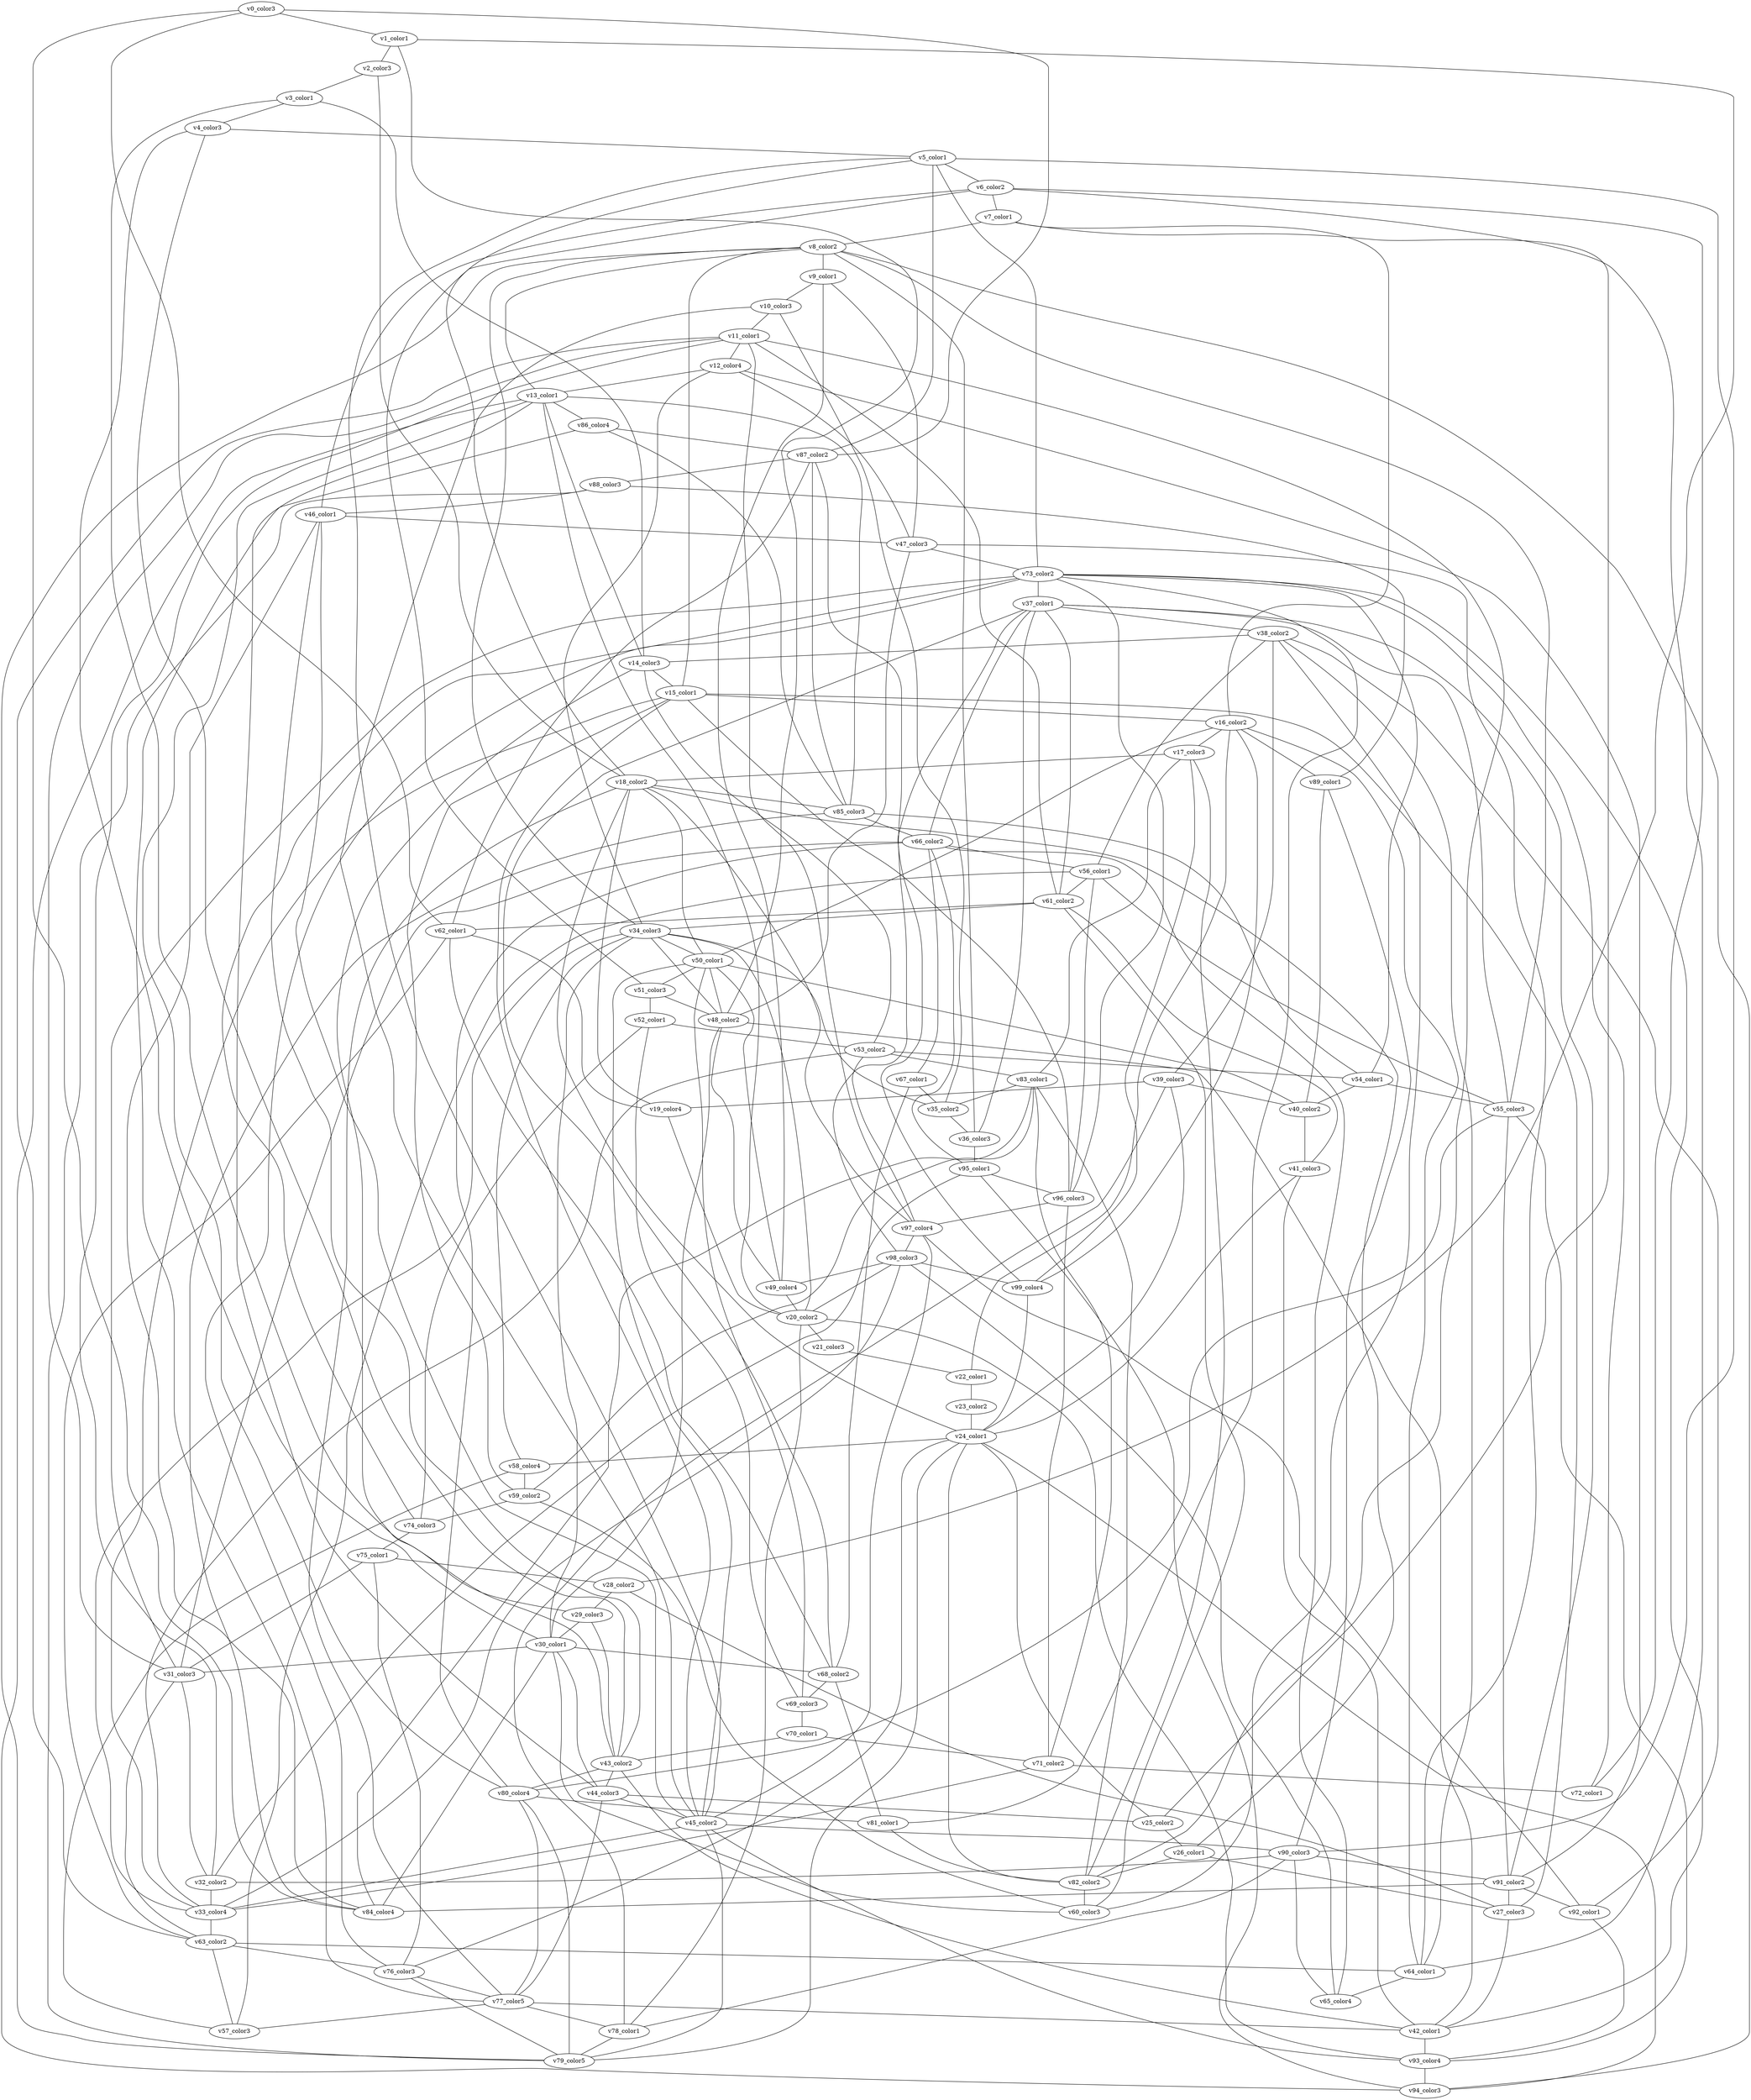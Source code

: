// Coloring produced by graphlab
graph gn100_color {
v0 -- v1;
v1 -- v2;
v2 -- v3;
v3 -- v4;
v4 -- v5;
v5 -- v6;
v6 -- v7;
v7 -- v8;
v8 -- v9;
v9 -- v10;
v10 -- v11;
v11 -- v12;
v12 -- v13;
v13 -- v14;
v14 -- v15;
v15 -- v16;
v16 -- v17;
v17 -- v18;
v18 -- v19;
v19 -- v20;
v20 -- v21;
v21 -- v22;
v22 -- v23;
v23 -- v24;
v24 -- v25;
v25 -- v26;
v26 -- v27;
v27 -- v28;
v28 -- v29;
v29 -- v30;
v30 -- v31;
v31 -- v32;
v32 -- v33;
v33 -- v34;
v34 -- v35;
v35 -- v36;
v36 -- v37;
v37 -- v38;
v38 -- v39;
v39 -- v40;
v40 -- v41;
v41 -- v42;
v42 -- v43;
v43 -- v44;
v44 -- v45;
v45 -- v46;
v46 -- v47;
v47 -- v48;
v48 -- v49;
v49 -- v50;
v50 -- v51;
v51 -- v52;
v52 -- v53;
v53 -- v54;
v54 -- v55;
v55 -- v56;
v56 -- v57;
v57 -- v58;
v58 -- v59;
v59 -- v60;
v60 -- v61;
v61 -- v62;
v62 -- v63;
v63 -- v64;
v64 -- v65;
v65 -- v66;
v66 -- v67;
v67 -- v68;
v68 -- v69;
v69 -- v70;
v70 -- v71;
v71 -- v72;
v72 -- v73;
v73 -- v74;
v74 -- v75;
v75 -- v76;
v76 -- v77;
v77 -- v78;
v78 -- v79;
v79 -- v80;
v80 -- v81;
v81 -- v82;
v82 -- v83;
v83 -- v84;
v84 -- v85;
v85 -- v86;
v86 -- v87;
v87 -- v88;
v88 -- v89;
v89 -- v90;
v90 -- v91;
v91 -- v92;
v92 -- v93;
v93 -- v94;
v94 -- v95;
v95 -- v96;
v96 -- v97;
v97 -- v98;
v98 -- v99;
v62 -- v19;
v42 -- v93;
v12 -- v47;
v55 -- v80;
v33 -- v45;
v11 -- v63;
v56 -- v61;
v50 -- v16;
v18 -- v2;
v61 -- v34;
v62 -- v68;
v79 -- v24;
v13 -- v44;
v50 -- v40;
v77 -- v86;
v37 -- v66;
v13 -- v20;
v11 -- v61;
v48 -- v1;
v8 -- v94;
v16 -- v64;
v38 -- v64;
v41 -- v61;
v0 -- v62;
v51 -- v48;
v53 -- v14;
v94 -- v13;
v66 -- v56;
v17 -- v83;
v59 -- v83;
v59 -- v74;
v39 -- v19;
v83 -- v71;
v77 -- v42;
v68 -- v37;
v20 -- v78;
v63 -- v76;
v15 -- v27;
v48 -- v30;
v85 -- v54;
v39 -- v24;
v90 -- v32;
v47 -- v9;
v91 -- v84;
v80 -- v77;
v18 -- v85;
v97 -- v18;
v34 -- v8;
v81 -- v68;
v37 -- v61;
v15 -- v33;
v18 -- v77;
v43 -- v46;
v49 -- v9;
v11 -- v97;
v87 -- v5;
v15 -- v45;
v87 -- v85;
v6 -- v64;
v88 -- v46;
v98 -- v20;
v67 -- v35;
v70 -- v43;
v65 -- v90;
v93 -- v20;
v44 -- v25;
v12 -- v34;
v62 -- v87;
v44 -- v77;
v14 -- v3;
v99 -- v24;
v59 -- v15;
v98 -- v65;
v4 -- v43;
v31 -- v11;
v7 -- v25;
v13 -- v86;
v99 -- v87;
v45 -- v79;
v32 -- v95;
v20 -- v34;
v50 -- v18;
v16 -- v22;
v48 -- v42;
v55 -- v93;
v90 -- v5;
v43 -- v80;
v31 -- v66;
v30 -- v34;
v84 -- v0;
v58 -- v34;
v31 -- v63;
v85 -- v66;
v75 -- v28;
v39 -- v78;
v99 -- v16;
v69 -- v50;
v54 -- v40;
v27 -- v42;
v69 -- v52;
v83 -- v35;
v24 -- v18;
v45 -- v97;
v90 -- v78;
v53 -- v83;
v30 -- v68;
v18 -- v5;
v38 -- v14;
v81 -- v73;
v97 -- v53;
v45 -- v93;
v71 -- v33;
v11 -- v32;
v13 -- v80;
v5 -- v73;
v47 -- v73;
v36 -- v95;
v96 -- v56;
v96 -- v71;
v16 -- v89;
v73 -- v37;
v38 -- v60;
v98 -- v49;
v72 -- v6;
v82 -- v24;
v35 -- v10;
v55 -- v37;
v73 -- v42;
v12 -- v91;
v10 -- v45;
v37 -- v91;
v41 -- v24;
v85 -- v13;
v48 -- v50;
v77 -- v57;
v76 -- v79;
v13 -- v8;
v49 -- v20;
v8 -- v79;
v46 -- v6;
v17 -- v82;
v45 -- v90;
v38 -- v92;
v43 -- v14;
v73 -- v96;
v99 -- v17;
v26 -- v82;
v3 -- v29;
v8 -- v15;
v63 -- v57;
v30 -- v60;
v51 -- v6;
v95 -- v66;
v84 -- v46;
v33 -- v53;
v94 -- v24;
v52 -- v74;
v28 -- v1;
v11 -- v82;
v24 -- v58;
v66 -- v80;
v82 -- v60;
v73 -- v54;
v8 -- v36;
v76 -- v73;
v98 -- v37;
v33 -- v98;
v30 -- v44;
v8 -- v55;
v26 -- v18;
v7 -- v16;
v45 -- v5;
v45 -- v50;
v76 -- v24;
v15 -- v96;
v97 -- v92;
v87 -- v0;
v75 -- v31;
v33 -- v63;
v91 -- v27;
v43 -- v29;
v89 -- v40;
v79 -- v88;
v31 -- v73;
v55 -- v91;
v84 -- v30;
v30 -- v4;
v34 -- v50;
v56 -- v38;
v64 -- v47;
v48 -- v34;
v0 [label = "v0_color3"];
v1 [label = "v1_color1"];
v2 [label = "v2_color3"];
v3 [label = "v3_color1"];
v4 [label = "v4_color3"];
v5 [label = "v5_color1"];
v6 [label = "v6_color2"];
v7 [label = "v7_color1"];
v8 [label = "v8_color2"];
v9 [label = "v9_color1"];
v10 [label = "v10_color3"];
v11 [label = "v11_color1"];
v12 [label = "v12_color4"];
v13 [label = "v13_color1"];
v14 [label = "v14_color3"];
v15 [label = "v15_color1"];
v16 [label = "v16_color2"];
v17 [label = "v17_color3"];
v18 [label = "v18_color2"];
v19 [label = "v19_color4"];
v20 [label = "v20_color2"];
v21 [label = "v21_color3"];
v22 [label = "v22_color1"];
v23 [label = "v23_color2"];
v24 [label = "v24_color1"];
v25 [label = "v25_color2"];
v26 [label = "v26_color1"];
v27 [label = "v27_color3"];
v28 [label = "v28_color2"];
v29 [label = "v29_color3"];
v30 [label = "v30_color1"];
v31 [label = "v31_color3"];
v32 [label = "v32_color2"];
v33 [label = "v33_color4"];
v34 [label = "v34_color3"];
v35 [label = "v35_color2"];
v36 [label = "v36_color3"];
v37 [label = "v37_color1"];
v38 [label = "v38_color2"];
v39 [label = "v39_color3"];
v40 [label = "v40_color2"];
v41 [label = "v41_color3"];
v42 [label = "v42_color1"];
v43 [label = "v43_color2"];
v44 [label = "v44_color3"];
v45 [label = "v45_color2"];
v46 [label = "v46_color1"];
v47 [label = "v47_color3"];
v48 [label = "v48_color2"];
v49 [label = "v49_color4"];
v50 [label = "v50_color1"];
v51 [label = "v51_color3"];
v52 [label = "v52_color1"];
v53 [label = "v53_color2"];
v54 [label = "v54_color1"];
v55 [label = "v55_color3"];
v56 [label = "v56_color1"];
v57 [label = "v57_color3"];
v58 [label = "v58_color4"];
v59 [label = "v59_color2"];
v60 [label = "v60_color3"];
v61 [label = "v61_color2"];
v62 [label = "v62_color1"];
v63 [label = "v63_color2"];
v64 [label = "v64_color1"];
v65 [label = "v65_color4"];
v66 [label = "v66_color2"];
v67 [label = "v67_color1"];
v68 [label = "v68_color2"];
v69 [label = "v69_color3"];
v70 [label = "v70_color1"];
v71 [label = "v71_color2"];
v72 [label = "v72_color1"];
v73 [label = "v73_color2"];
v74 [label = "v74_color3"];
v75 [label = "v75_color1"];
v76 [label = "v76_color3"];
v77 [label = "v77_color5"];
v78 [label = "v78_color1"];
v79 [label = "v79_color5"];
v80 [label = "v80_color4"];
v81 [label = "v81_color1"];
v82 [label = "v82_color2"];
v83 [label = "v83_color1"];
v84 [label = "v84_color4"];
v85 [label = "v85_color3"];
v86 [label = "v86_color4"];
v87 [label = "v87_color2"];
v88 [label = "v88_color3"];
v89 [label = "v89_color1"];
v90 [label = "v90_color3"];
v91 [label = "v91_color2"];
v92 [label = "v92_color1"];
v93 [label = "v93_color4"];
v94 [label = "v94_color3"];
v95 [label = "v95_color1"];
v96 [label = "v96_color3"];
v97 [label = "v97_color4"];
v98 [label = "v98_color3"];
v99 [label = "v99_color4"];
}
// vertices = 100
// edges = 290
// number_of_colors = 5
// runtime = 0.001999 sec
// memory = 13 MB
